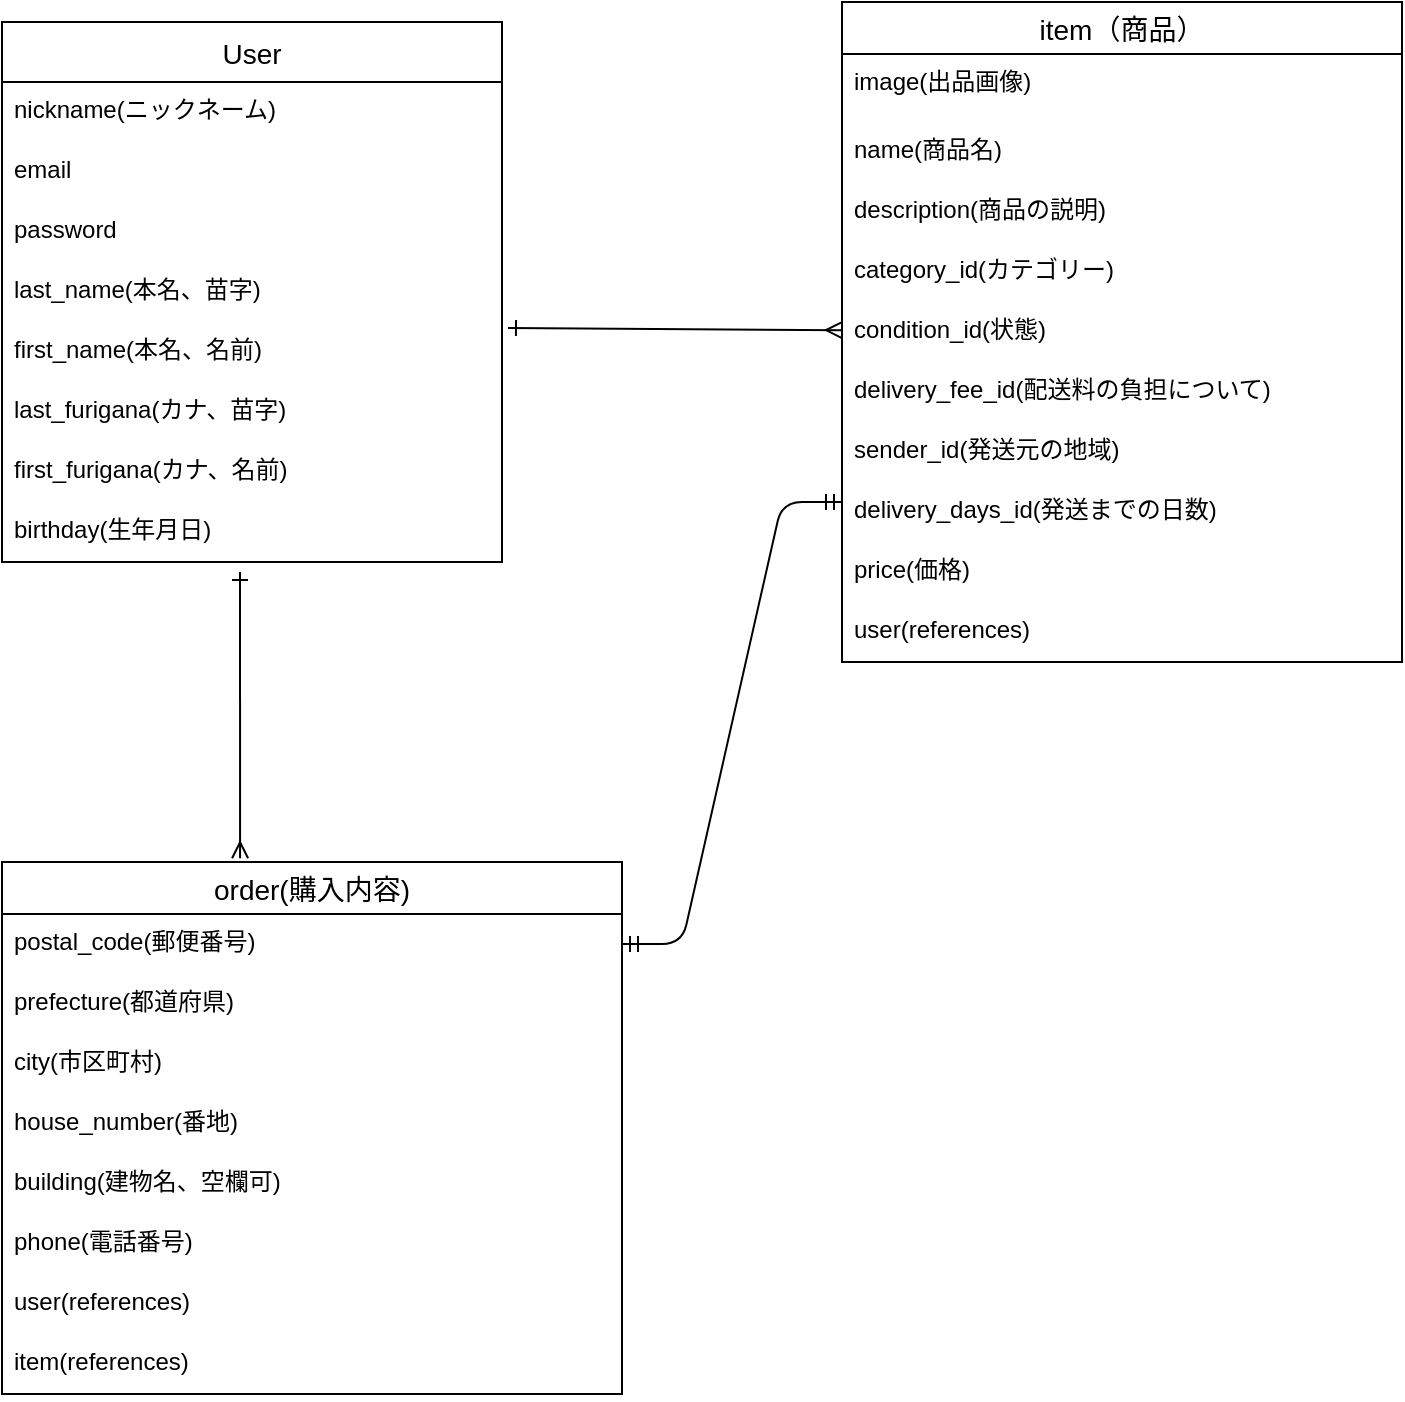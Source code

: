 <mxfile version="13.10.0" type="embed">
    <diagram id="oiuLZYebNy9WWDXX2Amo" name="ページ1">
        <mxGraphModel dx="397" dy="576" grid="1" gridSize="10" guides="1" tooltips="1" connect="1" arrows="1" fold="1" page="1" pageScale="1" pageWidth="827" pageHeight="1169" math="0" shadow="0">
            <root>
                <mxCell id="0"/>
                <mxCell id="1" parent="0"/>
                <mxCell id="2" value="User" style="swimlane;fontStyle=0;childLayout=stackLayout;horizontal=1;startSize=30;horizontalStack=0;resizeParent=1;resizeParentMax=0;resizeLast=0;collapsible=1;marginBottom=0;align=center;fontSize=14;" parent="1" vertex="1">
                    <mxGeometry x="80" y="180" width="250" height="270" as="geometry">
                        <mxRectangle x="110" y="140" width="60" height="26" as="alternateBounds"/>
                    </mxGeometry>
                </mxCell>
                <mxCell id="3" value="nickname(ニックネーム)" style="text;strokeColor=none;fillColor=none;spacingLeft=4;spacingRight=4;overflow=hidden;rotatable=0;points=[[0,0.5],[1,0.5]];portConstraint=eastwest;fontSize=12;" parent="2" vertex="1">
                    <mxGeometry y="30" width="250" height="30" as="geometry"/>
                </mxCell>
                <mxCell id="4" value="email" style="text;strokeColor=none;fillColor=none;spacingLeft=4;spacingRight=4;overflow=hidden;rotatable=0;points=[[0,0.5],[1,0.5]];portConstraint=eastwest;fontSize=12;" parent="2" vertex="1">
                    <mxGeometry y="60" width="250" height="30" as="geometry"/>
                </mxCell>
                <mxCell id="5" value="password" style="text;strokeColor=none;fillColor=none;spacingLeft=4;spacingRight=4;overflow=hidden;rotatable=0;points=[[0,0.5],[1,0.5]];portConstraint=eastwest;fontSize=12;verticalAlign=top;" parent="2" vertex="1">
                    <mxGeometry y="90" width="250" height="30" as="geometry"/>
                </mxCell>
                <mxCell id="9" value="last_name(本名、苗字)" style="text;strokeColor=none;fillColor=none;spacingLeft=4;spacingRight=4;overflow=hidden;rotatable=0;points=[[0,0.5],[1,0.5]];portConstraint=eastwest;fontSize=12;" parent="2" vertex="1">
                    <mxGeometry y="120" width="250" height="30" as="geometry"/>
                </mxCell>
                <mxCell id="54" value="first_name(本名、名前)" style="text;strokeColor=none;fillColor=none;spacingLeft=4;spacingRight=4;overflow=hidden;rotatable=0;points=[[0,0.5],[1,0.5]];portConstraint=eastwest;fontSize=12;" vertex="1" parent="2">
                    <mxGeometry y="150" width="250" height="30" as="geometry"/>
                </mxCell>
                <mxCell id="10" value="last_furigana(カナ、苗字)" style="text;strokeColor=none;fillColor=none;spacingLeft=4;spacingRight=4;overflow=hidden;rotatable=0;points=[[0,0.5],[1,0.5]];portConstraint=eastwest;fontSize=12;" parent="2" vertex="1">
                    <mxGeometry y="180" width="250" height="30" as="geometry"/>
                </mxCell>
                <mxCell id="55" value="first_furigana(カナ、名前)" style="text;strokeColor=none;fillColor=none;spacingLeft=4;spacingRight=4;overflow=hidden;rotatable=0;points=[[0,0.5],[1,0.5]];portConstraint=eastwest;fontSize=12;" vertex="1" parent="2">
                    <mxGeometry y="210" width="250" height="30" as="geometry"/>
                </mxCell>
                <mxCell id="11" value="birthday(生年月日)" style="text;strokeColor=none;fillColor=none;spacingLeft=4;spacingRight=4;overflow=hidden;rotatable=0;points=[[0,0.5],[1,0.5]];portConstraint=eastwest;fontSize=12;" parent="2" vertex="1">
                    <mxGeometry y="240" width="250" height="30" as="geometry"/>
                </mxCell>
                <mxCell id="14" value="item（商品）" style="swimlane;fontStyle=0;childLayout=stackLayout;horizontal=1;startSize=26;horizontalStack=0;resizeParent=1;resizeParentMax=0;resizeLast=0;collapsible=1;marginBottom=0;align=center;fontSize=14;" parent="1" vertex="1">
                    <mxGeometry x="500" y="170" width="280" height="330" as="geometry"/>
                </mxCell>
                <mxCell id="15" value="image(出品画像)" style="text;strokeColor=none;fillColor=none;spacingLeft=4;spacingRight=4;overflow=hidden;rotatable=0;points=[[0,0.5],[1,0.5]];portConstraint=eastwest;fontSize=12;" parent="14" vertex="1">
                    <mxGeometry y="26" width="280" height="34" as="geometry"/>
                </mxCell>
                <mxCell id="16" value="name(商品名)" style="text;strokeColor=none;fillColor=none;spacingLeft=4;spacingRight=4;overflow=hidden;rotatable=0;points=[[0,0.5],[1,0.5]];portConstraint=eastwest;fontSize=12;" parent="14" vertex="1">
                    <mxGeometry y="60" width="280" height="30" as="geometry"/>
                </mxCell>
                <mxCell id="17" value="description(商品の説明)" style="text;strokeColor=none;fillColor=none;spacingLeft=4;spacingRight=4;overflow=hidden;rotatable=0;points=[[0,0.5],[1,0.5]];portConstraint=eastwest;fontSize=12;" parent="14" vertex="1">
                    <mxGeometry y="90" width="280" height="30" as="geometry"/>
                </mxCell>
                <mxCell id="18" value="category_id(カテゴリー)" style="text;strokeColor=none;fillColor=none;spacingLeft=4;spacingRight=4;overflow=hidden;rotatable=0;points=[[0,0.5],[1,0.5]];portConstraint=eastwest;fontSize=12;" parent="14" vertex="1">
                    <mxGeometry y="120" width="280" height="30" as="geometry"/>
                </mxCell>
                <mxCell id="19" value="condition_id(状態)" style="text;strokeColor=none;fillColor=none;spacingLeft=4;spacingRight=4;overflow=hidden;rotatable=0;points=[[0,0.5],[1,0.5]];portConstraint=eastwest;fontSize=12;" parent="14" vertex="1">
                    <mxGeometry y="150" width="280" height="30" as="geometry"/>
                </mxCell>
                <mxCell id="20" value="delivery_fee_id(配送料の負担について)" style="text;strokeColor=none;fillColor=none;spacingLeft=4;spacingRight=4;overflow=hidden;rotatable=0;points=[[0,0.5],[1,0.5]];portConstraint=eastwest;fontSize=12;" parent="14" vertex="1">
                    <mxGeometry y="180" width="280" height="30" as="geometry"/>
                </mxCell>
                <mxCell id="21" value="sender_id(発送元の地域)" style="text;strokeColor=none;fillColor=none;spacingLeft=4;spacingRight=4;overflow=hidden;rotatable=0;points=[[0,0.5],[1,0.5]];portConstraint=eastwest;fontSize=12;" parent="14" vertex="1">
                    <mxGeometry y="210" width="280" height="30" as="geometry"/>
                </mxCell>
                <mxCell id="22" value="delivery_days_id(発送までの日数)" style="text;strokeColor=none;fillColor=none;spacingLeft=4;spacingRight=4;overflow=hidden;rotatable=0;points=[[0,0.5],[1,0.5]];portConstraint=eastwest;fontSize=12;" parent="14" vertex="1">
                    <mxGeometry y="240" width="280" height="30" as="geometry"/>
                </mxCell>
                <mxCell id="23" value="price(価格)" style="text;strokeColor=none;fillColor=none;spacingLeft=4;spacingRight=4;overflow=hidden;rotatable=0;points=[[0,0.5],[1,0.5]];portConstraint=eastwest;fontSize=12;" parent="14" vertex="1">
                    <mxGeometry y="270" width="280" height="30" as="geometry"/>
                </mxCell>
                <mxCell id="53" value="user(references)" style="text;strokeColor=none;fillColor=none;spacingLeft=4;spacingRight=4;overflow=hidden;rotatable=0;points=[[0,0.5],[1,0.5]];portConstraint=eastwest;fontSize=12;" vertex="1" parent="14">
                    <mxGeometry y="300" width="280" height="30" as="geometry"/>
                </mxCell>
                <mxCell id="24" value="order(購入内容)" style="swimlane;fontStyle=0;childLayout=stackLayout;horizontal=1;startSize=26;horizontalStack=0;resizeParent=1;resizeParentMax=0;resizeLast=0;collapsible=1;marginBottom=0;align=center;fontSize=14;" parent="1" vertex="1">
                    <mxGeometry x="80" y="600" width="310" height="266" as="geometry"/>
                </mxCell>
                <mxCell id="28" value="postal_code(郵便番号)" style="text;strokeColor=none;fillColor=none;spacingLeft=4;spacingRight=4;overflow=hidden;rotatable=0;points=[[0,0.5],[1,0.5]];portConstraint=eastwest;fontSize=12;" parent="24" vertex="1">
                    <mxGeometry y="26" width="310" height="30" as="geometry"/>
                </mxCell>
                <mxCell id="29" value="prefecture(都道府県)" style="text;strokeColor=none;fillColor=none;spacingLeft=4;spacingRight=4;overflow=hidden;rotatable=0;points=[[0,0.5],[1,0.5]];portConstraint=eastwest;fontSize=12;" parent="24" vertex="1">
                    <mxGeometry y="56" width="310" height="30" as="geometry"/>
                </mxCell>
                <mxCell id="30" value="city(市区町村)" style="text;strokeColor=none;fillColor=none;spacingLeft=4;spacingRight=4;overflow=hidden;rotatable=0;points=[[0,0.5],[1,0.5]];portConstraint=eastwest;fontSize=12;" parent="24" vertex="1">
                    <mxGeometry y="86" width="310" height="30" as="geometry"/>
                </mxCell>
                <mxCell id="31" value="house_number(番地)" style="text;strokeColor=none;fillColor=none;spacingLeft=4;spacingRight=4;overflow=hidden;rotatable=0;points=[[0,0.5],[1,0.5]];portConstraint=eastwest;fontSize=12;" parent="24" vertex="1">
                    <mxGeometry y="116" width="310" height="30" as="geometry"/>
                </mxCell>
                <mxCell id="32" value="building(建物名、空欄可)" style="text;strokeColor=none;fillColor=none;spacingLeft=4;spacingRight=4;overflow=hidden;rotatable=0;points=[[0,0.5],[1,0.5]];portConstraint=eastwest;fontSize=12;" parent="24" vertex="1">
                    <mxGeometry y="146" width="310" height="30" as="geometry"/>
                </mxCell>
                <mxCell id="33" value="phone(電話番号)" style="text;strokeColor=none;fillColor=none;spacingLeft=4;spacingRight=4;overflow=hidden;rotatable=0;points=[[0,0.5],[1,0.5]];portConstraint=eastwest;fontSize=12;" parent="24" vertex="1">
                    <mxGeometry y="176" width="310" height="30" as="geometry"/>
                </mxCell>
                <mxCell id="51" value="user(references)" style="text;strokeColor=none;fillColor=none;spacingLeft=4;spacingRight=4;overflow=hidden;rotatable=0;points=[[0,0.5],[1,0.5]];portConstraint=eastwest;fontSize=12;" vertex="1" parent="24">
                    <mxGeometry y="206" width="310" height="30" as="geometry"/>
                </mxCell>
                <mxCell id="52" value="item(references)" style="text;strokeColor=none;fillColor=none;spacingLeft=4;spacingRight=4;overflow=hidden;rotatable=0;points=[[0,0.5],[1,0.5]];portConstraint=eastwest;fontSize=12;" vertex="1" parent="24">
                    <mxGeometry y="236" width="310" height="30" as="geometry"/>
                </mxCell>
                <mxCell id="45" style="edgeStyle=none;rounded=0;jumpStyle=none;orthogonalLoop=1;jettySize=auto;html=1;endArrow=ERmany;endFill=0;startArrow=ERone;startFill=0;" parent="1" target="14" edge="1">
                    <mxGeometry relative="1" as="geometry">
                        <mxPoint x="333" y="333" as="sourcePoint"/>
                        <Array as="points"/>
                    </mxGeometry>
                </mxCell>
                <mxCell id="46" value="" style="edgeStyle=entityRelationEdgeStyle;fontSize=12;html=1;endArrow=ERmandOne;startArrow=ERmandOne;" parent="1" source="28" edge="1">
                    <mxGeometry width="100" height="100" relative="1" as="geometry">
                        <mxPoint x="400" y="520" as="sourcePoint"/>
                        <mxPoint x="500" y="420" as="targetPoint"/>
                    </mxGeometry>
                </mxCell>
                <mxCell id="48" style="edgeStyle=none;rounded=0;jumpStyle=none;orthogonalLoop=1;jettySize=auto;html=1;entryX=0.384;entryY=-0.007;entryDx=0;entryDy=0;startArrow=ERone;startFill=0;endArrow=ERmany;endFill=0;entryPerimeter=0;exitX=0.476;exitY=1.167;exitDx=0;exitDy=0;exitPerimeter=0;" parent="1" target="24" edge="1" source="11">
                    <mxGeometry relative="1" as="geometry">
                        <mxPoint x="199" y="460" as="sourcePoint"/>
                    </mxGeometry>
                </mxCell>
            </root>
        </mxGraphModel>
    </diagram>
</mxfile>